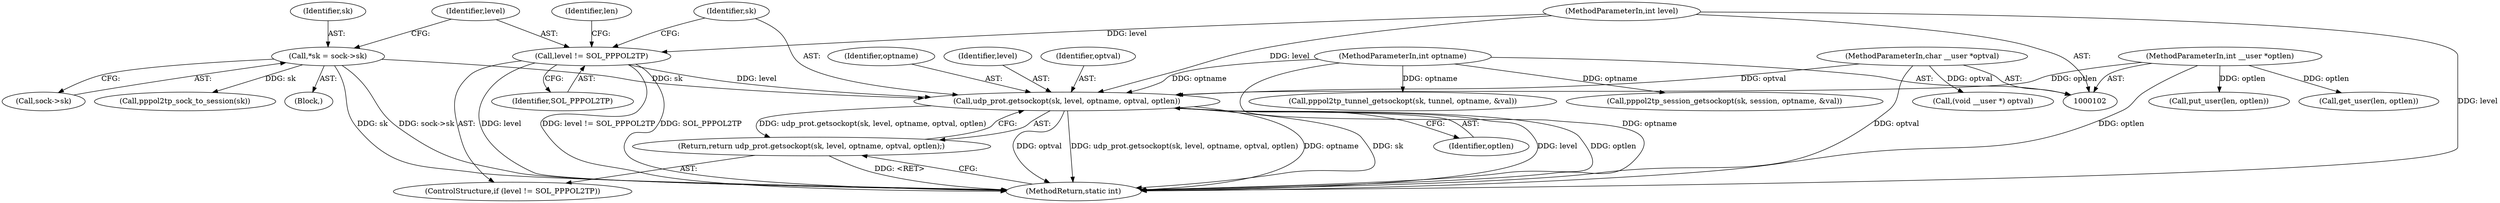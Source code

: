 digraph "0_linux_3cf521f7dc87c031617fd47e4b7aa2593c2f3daf@API" {
"1000126" [label="(Call,udp_prot.getsockopt(sk, level, optname, optval, optlen))"];
"1000110" [label="(Call,*sk = sock->sk)"];
"1000122" [label="(Call,level != SOL_PPPOL2TP)"];
"1000104" [label="(MethodParameterIn,int level)"];
"1000105" [label="(MethodParameterIn,int optname)"];
"1000106" [label="(MethodParameterIn,char __user *optval)"];
"1000107" [label="(MethodParameterIn,int __user *optlen)"];
"1000125" [label="(Return,return udp_prot.getsockopt(sk, level, optname, optval, optlen);)"];
"1000204" [label="(Call,pppol2tp_tunnel_getsockopt(sk, tunnel, optname, &val))"];
"1000234" [label="(Call,(void __user *) optval)"];
"1000124" [label="(Identifier,SOL_PPPOL2TP)"];
"1000250" [label="(MethodReturn,static int)"];
"1000121" [label="(ControlStructure,if (level != SOL_PPPOL2TP))"];
"1000126" [label="(Call,udp_prot.getsockopt(sk, level, optname, optval, optlen))"];
"1000129" [label="(Identifier,optname)"];
"1000122" [label="(Call,level != SOL_PPPOL2TP)"];
"1000127" [label="(Identifier,sk)"];
"1000112" [label="(Call,sock->sk)"];
"1000105" [label="(MethodParameterIn,int optname)"];
"1000125" [label="(Return,return udp_prot.getsockopt(sk, level, optname, optval, optlen);)"];
"1000228" [label="(Call,put_user(len, optlen))"];
"1000107" [label="(MethodParameterIn,int __user *optlen)"];
"1000163" [label="(Call,pppol2tp_sock_to_session(sk))"];
"1000131" [label="(Identifier,optlen)"];
"1000104" [label="(MethodParameterIn,int level)"];
"1000106" [label="(MethodParameterIn,char __user *optval)"];
"1000123" [label="(Identifier,level)"];
"1000128" [label="(Identifier,level)"];
"1000133" [label="(Call,get_user(len, optlen))"];
"1000111" [label="(Identifier,sk)"];
"1000134" [label="(Identifier,len)"];
"1000108" [label="(Block,)"];
"1000130" [label="(Identifier,optval)"];
"1000217" [label="(Call,pppol2tp_session_getsockopt(sk, session, optname, &val))"];
"1000110" [label="(Call,*sk = sock->sk)"];
"1000126" -> "1000125"  [label="AST: "];
"1000126" -> "1000131"  [label="CFG: "];
"1000127" -> "1000126"  [label="AST: "];
"1000128" -> "1000126"  [label="AST: "];
"1000129" -> "1000126"  [label="AST: "];
"1000130" -> "1000126"  [label="AST: "];
"1000131" -> "1000126"  [label="AST: "];
"1000125" -> "1000126"  [label="CFG: "];
"1000126" -> "1000250"  [label="DDG: optval"];
"1000126" -> "1000250"  [label="DDG: udp_prot.getsockopt(sk, level, optname, optval, optlen)"];
"1000126" -> "1000250"  [label="DDG: optname"];
"1000126" -> "1000250"  [label="DDG: sk"];
"1000126" -> "1000250"  [label="DDG: level"];
"1000126" -> "1000250"  [label="DDG: optlen"];
"1000126" -> "1000125"  [label="DDG: udp_prot.getsockopt(sk, level, optname, optval, optlen)"];
"1000110" -> "1000126"  [label="DDG: sk"];
"1000122" -> "1000126"  [label="DDG: level"];
"1000104" -> "1000126"  [label="DDG: level"];
"1000105" -> "1000126"  [label="DDG: optname"];
"1000106" -> "1000126"  [label="DDG: optval"];
"1000107" -> "1000126"  [label="DDG: optlen"];
"1000110" -> "1000108"  [label="AST: "];
"1000110" -> "1000112"  [label="CFG: "];
"1000111" -> "1000110"  [label="AST: "];
"1000112" -> "1000110"  [label="AST: "];
"1000123" -> "1000110"  [label="CFG: "];
"1000110" -> "1000250"  [label="DDG: sock->sk"];
"1000110" -> "1000250"  [label="DDG: sk"];
"1000110" -> "1000163"  [label="DDG: sk"];
"1000122" -> "1000121"  [label="AST: "];
"1000122" -> "1000124"  [label="CFG: "];
"1000123" -> "1000122"  [label="AST: "];
"1000124" -> "1000122"  [label="AST: "];
"1000127" -> "1000122"  [label="CFG: "];
"1000134" -> "1000122"  [label="CFG: "];
"1000122" -> "1000250"  [label="DDG: level"];
"1000122" -> "1000250"  [label="DDG: level != SOL_PPPOL2TP"];
"1000122" -> "1000250"  [label="DDG: SOL_PPPOL2TP"];
"1000104" -> "1000122"  [label="DDG: level"];
"1000104" -> "1000102"  [label="AST: "];
"1000104" -> "1000250"  [label="DDG: level"];
"1000105" -> "1000102"  [label="AST: "];
"1000105" -> "1000250"  [label="DDG: optname"];
"1000105" -> "1000204"  [label="DDG: optname"];
"1000105" -> "1000217"  [label="DDG: optname"];
"1000106" -> "1000102"  [label="AST: "];
"1000106" -> "1000250"  [label="DDG: optval"];
"1000106" -> "1000234"  [label="DDG: optval"];
"1000107" -> "1000102"  [label="AST: "];
"1000107" -> "1000250"  [label="DDG: optlen"];
"1000107" -> "1000133"  [label="DDG: optlen"];
"1000107" -> "1000228"  [label="DDG: optlen"];
"1000125" -> "1000121"  [label="AST: "];
"1000250" -> "1000125"  [label="CFG: "];
"1000125" -> "1000250"  [label="DDG: <RET>"];
}
